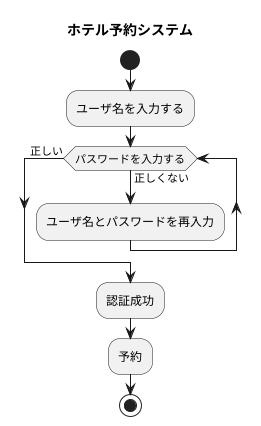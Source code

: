 @startuml ホテル宿泊予約
title ホテル予約システム
start
:ユーザ名を入力する;
while (パスワードを入力する) is (正しくない)
:ユーザ名とパスワードを再入力;
endwhile (正しい)
:認証成功;
:予約;
stop
@enduml